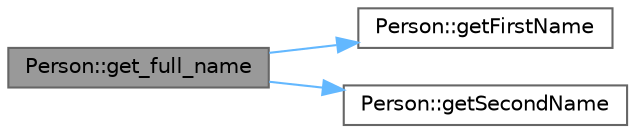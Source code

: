 digraph "Person::get_full_name"
{
 // LATEX_PDF_SIZE
  bgcolor="transparent";
  edge [fontname=Helvetica,fontsize=10,labelfontname=Helvetica,labelfontsize=10];
  node [fontname=Helvetica,fontsize=10,shape=box,height=0.2,width=0.4];
  rankdir="LR";
  Node1 [label="Person::get_full_name",height=0.2,width=0.4,color="gray40", fillcolor="grey60", style="filled", fontcolor="black",tooltip=" "];
  Node1 -> Node2 [color="steelblue1",style="solid"];
  Node2 [label="Person::getFirstName",height=0.2,width=0.4,color="grey40", fillcolor="white", style="filled",URL="$class_person.html#ae38ba05864d3ee3bc55e6c6905a5d4c1",tooltip=" "];
  Node1 -> Node3 [color="steelblue1",style="solid"];
  Node3 [label="Person::getSecondName",height=0.2,width=0.4,color="grey40", fillcolor="white", style="filled",URL="$class_person.html#a2d91259305c82d847edfe63c3865de71",tooltip=" "];
}
